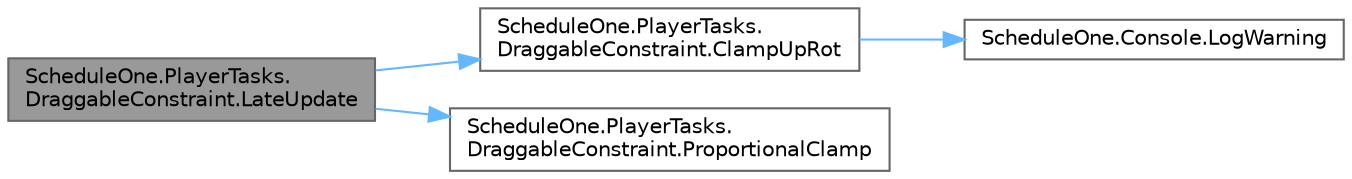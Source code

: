 digraph "ScheduleOne.PlayerTasks.DraggableConstraint.LateUpdate"
{
 // LATEX_PDF_SIZE
  bgcolor="transparent";
  edge [fontname=Helvetica,fontsize=10,labelfontname=Helvetica,labelfontsize=10];
  node [fontname=Helvetica,fontsize=10,shape=box,height=0.2,width=0.4];
  rankdir="LR";
  Node1 [id="Node000001",label="ScheduleOne.PlayerTasks.\lDraggableConstraint.LateUpdate",height=0.2,width=0.4,color="gray40", fillcolor="grey60", style="filled", fontcolor="black",tooltip=" "];
  Node1 -> Node2 [id="edge1_Node000001_Node000002",color="steelblue1",style="solid",tooltip=" "];
  Node2 [id="Node000002",label="ScheduleOne.PlayerTasks.\lDraggableConstraint.ClampUpRot",height=0.2,width=0.4,color="grey40", fillcolor="white", style="filled",URL="$class_schedule_one_1_1_player_tasks_1_1_draggable_constraint.html#a0e8a77c70b8d6ffc23d4ab15698c6177",tooltip=" "];
  Node2 -> Node3 [id="edge2_Node000002_Node000003",color="steelblue1",style="solid",tooltip=" "];
  Node3 [id="Node000003",label="ScheduleOne.Console.LogWarning",height=0.2,width=0.4,color="grey40", fillcolor="white", style="filled",URL="$class_schedule_one_1_1_console.html#a4af4a471d16b1029b44a8121bf41d45c",tooltip=" "];
  Node1 -> Node4 [id="edge3_Node000001_Node000004",color="steelblue1",style="solid",tooltip=" "];
  Node4 [id="Node000004",label="ScheduleOne.PlayerTasks.\lDraggableConstraint.ProportionalClamp",height=0.2,width=0.4,color="grey40", fillcolor="white", style="filled",URL="$class_schedule_one_1_1_player_tasks_1_1_draggable_constraint.html#a008d03ac8027ad478e85299f5b9b35a3",tooltip=" "];
}
